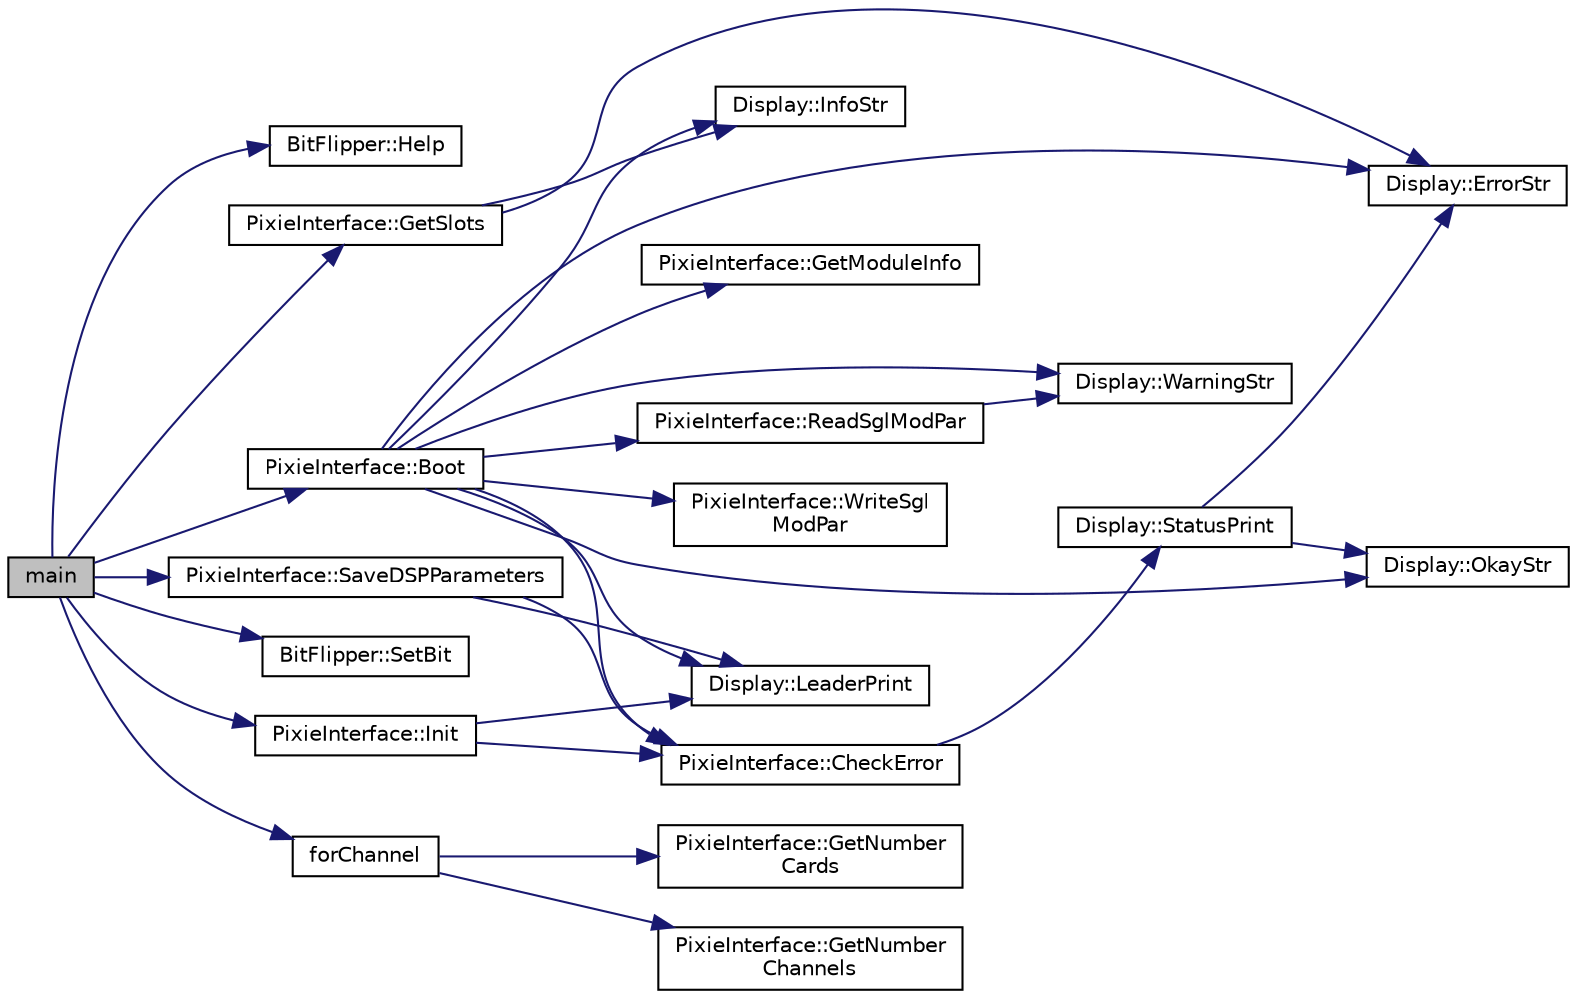 digraph "main"
{
  edge [fontname="Helvetica",fontsize="10",labelfontname="Helvetica",labelfontsize="10"];
  node [fontname="Helvetica",fontsize="10",shape=record];
  rankdir="LR";
  Node1 [label="main",height=0.2,width=0.4,color="black", fillcolor="grey75", style="filled", fontcolor="black"];
  Node1 -> Node2 [color="midnightblue",fontsize="10",style="solid",fontname="Helvetica"];
  Node2 [label="BitFlipper::Help",height=0.2,width=0.4,color="black", fillcolor="white", style="filled",URL="$d0/d6f/class_bit_flipper.html#ae7eff549f2f96a4f7abfc9b14b84b95e"];
  Node1 -> Node3 [color="midnightblue",fontsize="10",style="solid",fontname="Helvetica"];
  Node3 [label="PixieInterface::GetSlots",height=0.2,width=0.4,color="black", fillcolor="white", style="filled",URL="$d9/dc6/class_pixie_interface.html#a39be2bf3b422678b8cc4346fcbbffd2b"];
  Node3 -> Node4 [color="midnightblue",fontsize="10",style="solid",fontname="Helvetica"];
  Node4 [label="Display::ErrorStr",height=0.2,width=0.4,color="black", fillcolor="white", style="filled",URL="$da/d6a/namespace_display.html#a762315ce58efcb1203edfcb74158f59b"];
  Node3 -> Node5 [color="midnightblue",fontsize="10",style="solid",fontname="Helvetica"];
  Node5 [label="Display::InfoStr",height=0.2,width=0.4,color="black", fillcolor="white", style="filled",URL="$da/d6a/namespace_display.html#a20a513965bcf1147a5e50247c7bfcd5a"];
  Node1 -> Node6 [color="midnightblue",fontsize="10",style="solid",fontname="Helvetica"];
  Node6 [label="PixieInterface::Init",height=0.2,width=0.4,color="black", fillcolor="white", style="filled",URL="$d9/dc6/class_pixie_interface.html#af8e3e7ef5e36b64b204eaae46f4d11a0"];
  Node6 -> Node7 [color="midnightblue",fontsize="10",style="solid",fontname="Helvetica"];
  Node7 [label="Display::LeaderPrint",height=0.2,width=0.4,color="black", fillcolor="white", style="filled",URL="$da/d6a/namespace_display.html#ae1b6ae7834913dfdef71ad859e261c55"];
  Node6 -> Node8 [color="midnightblue",fontsize="10",style="solid",fontname="Helvetica"];
  Node8 [label="PixieInterface::CheckError",height=0.2,width=0.4,color="black", fillcolor="white", style="filled",URL="$d9/dc6/class_pixie_interface.html#a41e2b9bfda66a5ba3b89aabd11ec5b48"];
  Node8 -> Node9 [color="midnightblue",fontsize="10",style="solid",fontname="Helvetica"];
  Node9 [label="Display::StatusPrint",height=0.2,width=0.4,color="black", fillcolor="white", style="filled",URL="$da/d6a/namespace_display.html#ad59fed09552cdea4f78fea07f06d7a4e"];
  Node9 -> Node4 [color="midnightblue",fontsize="10",style="solid",fontname="Helvetica"];
  Node9 -> Node10 [color="midnightblue",fontsize="10",style="solid",fontname="Helvetica"];
  Node10 [label="Display::OkayStr",height=0.2,width=0.4,color="black", fillcolor="white", style="filled",URL="$da/d6a/namespace_display.html#a959223815cca12935461ff196af53168"];
  Node1 -> Node11 [color="midnightblue",fontsize="10",style="solid",fontname="Helvetica"];
  Node11 [label="PixieInterface::Boot",height=0.2,width=0.4,color="black", fillcolor="white", style="filled",URL="$d9/dc6/class_pixie_interface.html#ae470f4ea2b5e2955599a2e05a4d30e25"];
  Node11 -> Node7 [color="midnightblue",fontsize="10",style="solid",fontname="Helvetica"];
  Node11 -> Node12 [color="midnightblue",fontsize="10",style="solid",fontname="Helvetica"];
  Node12 [label="PixieInterface::GetModuleInfo",height=0.2,width=0.4,color="black", fillcolor="white", style="filled",URL="$d9/dc6/class_pixie_interface.html#af1cd46957b5aaa70004b1bb0c44d312e"];
  Node11 -> Node5 [color="midnightblue",fontsize="10",style="solid",fontname="Helvetica"];
  Node11 -> Node4 [color="midnightblue",fontsize="10",style="solid",fontname="Helvetica"];
  Node11 -> Node8 [color="midnightblue",fontsize="10",style="solid",fontname="Helvetica"];
  Node11 -> Node13 [color="midnightblue",fontsize="10",style="solid",fontname="Helvetica"];
  Node13 [label="PixieInterface::ReadSglModPar",height=0.2,width=0.4,color="black", fillcolor="white", style="filled",URL="$d9/dc6/class_pixie_interface.html#ae4d4aa8172a2a68c38040c767e1d2579"];
  Node13 -> Node14 [color="midnightblue",fontsize="10",style="solid",fontname="Helvetica"];
  Node14 [label="Display::WarningStr",height=0.2,width=0.4,color="black", fillcolor="white", style="filled",URL="$da/d6a/namespace_display.html#a0ca7c8835e858cf0b1e0cce72a41ab9c"];
  Node11 -> Node15 [color="midnightblue",fontsize="10",style="solid",fontname="Helvetica"];
  Node15 [label="PixieInterface::WriteSgl\lModPar",height=0.2,width=0.4,color="black", fillcolor="white", style="filled",URL="$d9/dc6/class_pixie_interface.html#a3804dfd96274f4938bdba15cf9e6fe09"];
  Node11 -> Node14 [color="midnightblue",fontsize="10",style="solid",fontname="Helvetica"];
  Node11 -> Node10 [color="midnightblue",fontsize="10",style="solid",fontname="Helvetica"];
  Node1 -> Node16 [color="midnightblue",fontsize="10",style="solid",fontname="Helvetica"];
  Node16 [label="BitFlipper::SetBit",height=0.2,width=0.4,color="black", fillcolor="white", style="filled",URL="$d0/d6f/class_bit_flipper.html#a80caf327c744563712924ee0c5f51556"];
  Node1 -> Node17 [color="midnightblue",fontsize="10",style="solid",fontname="Helvetica"];
  Node17 [label="forChannel",height=0.2,width=0.4,color="black", fillcolor="white", style="filled",URL="$d5/daf/_pixie_support_8h.html#a430d20159c20d87ceaca17da85c38f4f"];
  Node17 -> Node18 [color="midnightblue",fontsize="10",style="solid",fontname="Helvetica"];
  Node18 [label="PixieInterface::GetNumber\lCards",height=0.2,width=0.4,color="black", fillcolor="white", style="filled",URL="$d9/dc6/class_pixie_interface.html#a9bb01960215974a2e961fd8309db8fee"];
  Node17 -> Node19 [color="midnightblue",fontsize="10",style="solid",fontname="Helvetica"];
  Node19 [label="PixieInterface::GetNumber\lChannels",height=0.2,width=0.4,color="black", fillcolor="white", style="filled",URL="$d9/dc6/class_pixie_interface.html#ad364201e04c3d6f3c34fbdd94ec819ce"];
  Node1 -> Node20 [color="midnightblue",fontsize="10",style="solid",fontname="Helvetica"];
  Node20 [label="PixieInterface::SaveDSPParameters",height=0.2,width=0.4,color="black", fillcolor="white", style="filled",URL="$d9/dc6/class_pixie_interface.html#a5b4cfbf6909bac1dd112ab6d05d536b8"];
  Node20 -> Node7 [color="midnightblue",fontsize="10",style="solid",fontname="Helvetica"];
  Node20 -> Node8 [color="midnightblue",fontsize="10",style="solid",fontname="Helvetica"];
}
